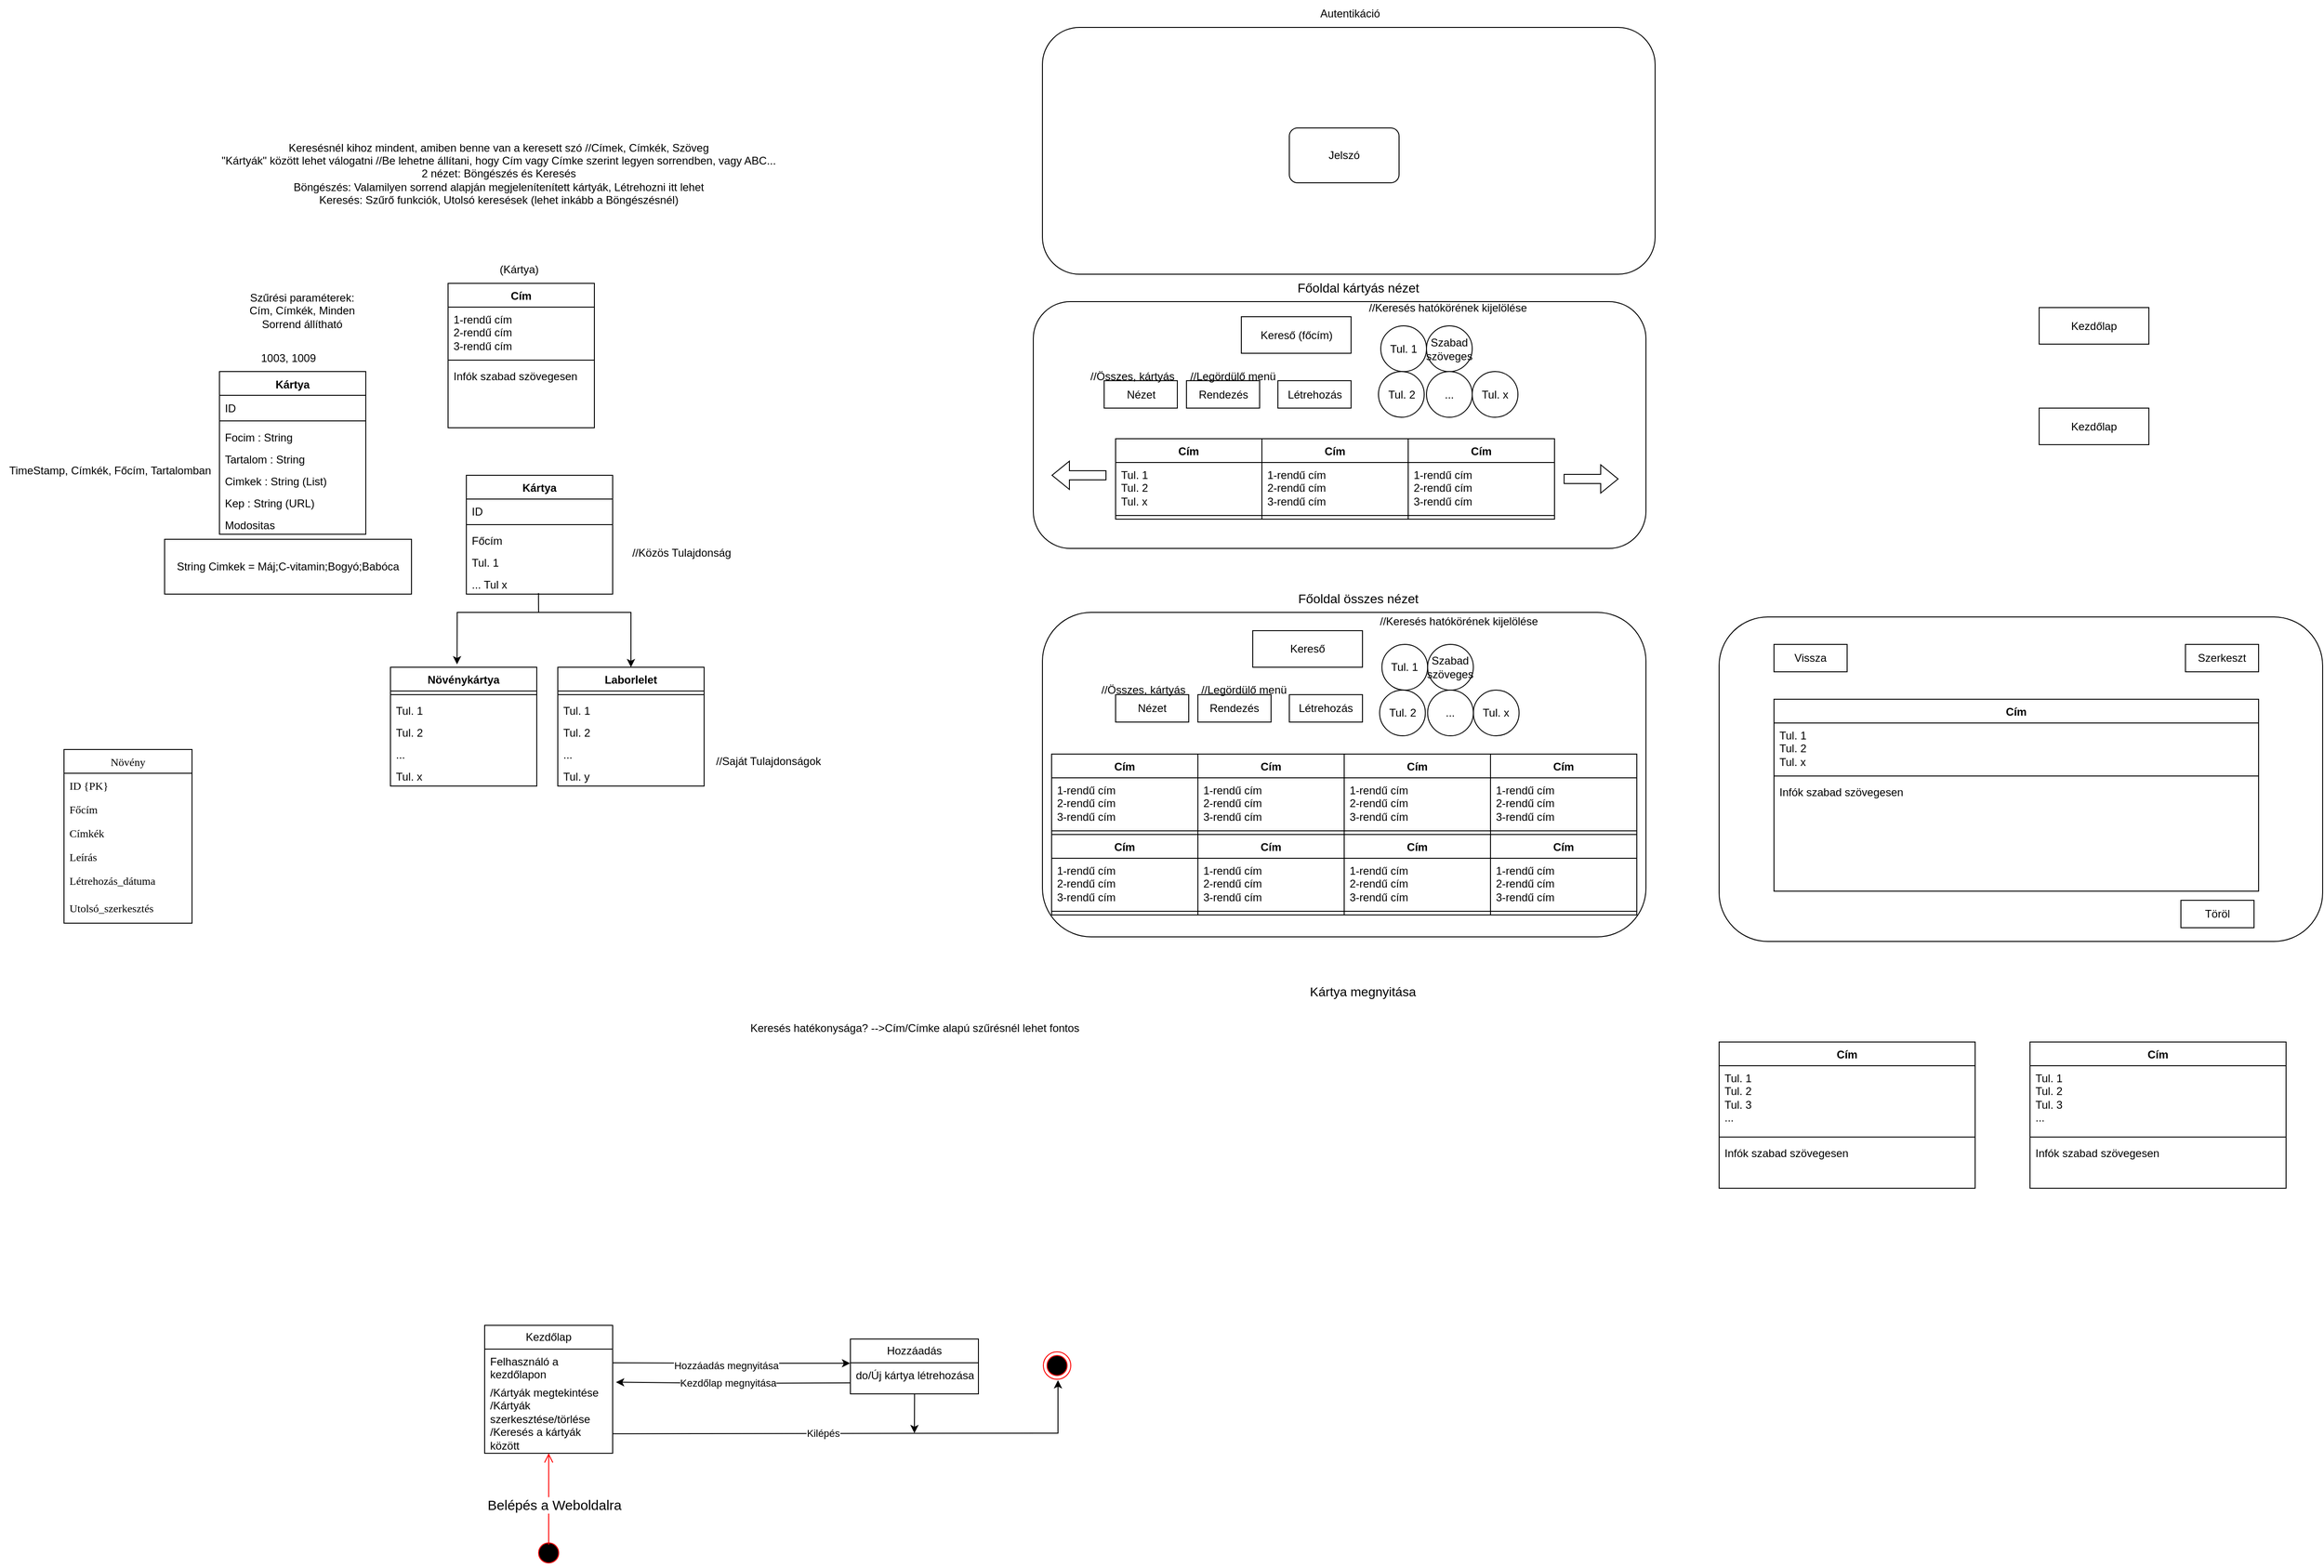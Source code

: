 <mxfile version="22.1.3" type="device" pages="2">
  <diagram name="1 oldal" id="gh-fw1ELlZMGLN60_VYH">
    <mxGraphModel dx="2117" dy="1711" grid="1" gridSize="10" guides="1" tooltips="1" connect="1" arrows="1" fold="1" page="1" pageScale="1" pageWidth="827" pageHeight="1169" math="0" shadow="0">
      <root>
        <mxCell id="0" />
        <mxCell id="1" parent="0" />
        <mxCell id="afg4JcKS-O3uQv0_6ypz-95" value="" style="rounded=1;whiteSpace=wrap;html=1;" parent="1" vertex="1">
          <mxGeometry x="950" y="-60" width="670" height="270" as="geometry" />
        </mxCell>
        <mxCell id="afg4JcKS-O3uQv0_6ypz-34" value="" style="rounded=1;whiteSpace=wrap;html=1;" parent="1" vertex="1">
          <mxGeometry x="940" y="240" width="670" height="270" as="geometry" />
        </mxCell>
        <mxCell id="DMwIpfRLfWx51i2b7eNS-2" value="Cím" style="swimlane;fontStyle=1;align=center;verticalAlign=top;childLayout=stackLayout;horizontal=1;startSize=26;horizontalStack=0;resizeParent=1;resizeParentMax=0;resizeLast=0;collapsible=1;marginBottom=0;whiteSpace=wrap;html=1;" parent="1" vertex="1">
          <mxGeometry x="300" y="220" width="160" height="158" as="geometry" />
        </mxCell>
        <mxCell id="DMwIpfRLfWx51i2b7eNS-3" value="1-rendű cím&lt;br&gt;2-rendű cím&lt;br&gt;3-rendű cím" style="text;strokeColor=none;fillColor=none;align=left;verticalAlign=top;spacingLeft=4;spacingRight=4;overflow=hidden;rotatable=0;points=[[0,0.5],[1,0.5]];portConstraint=eastwest;whiteSpace=wrap;html=1;" parent="DMwIpfRLfWx51i2b7eNS-2" vertex="1">
          <mxGeometry y="26" width="160" height="54" as="geometry" />
        </mxCell>
        <mxCell id="DMwIpfRLfWx51i2b7eNS-4" value="" style="line;strokeWidth=1;fillColor=none;align=left;verticalAlign=middle;spacingTop=-1;spacingLeft=3;spacingRight=3;rotatable=0;labelPosition=right;points=[];portConstraint=eastwest;strokeColor=inherit;" parent="DMwIpfRLfWx51i2b7eNS-2" vertex="1">
          <mxGeometry y="80" width="160" height="8" as="geometry" />
        </mxCell>
        <mxCell id="DMwIpfRLfWx51i2b7eNS-5" value="Infók szabad szövegesen" style="text;strokeColor=none;fillColor=none;align=left;verticalAlign=top;spacingLeft=4;spacingRight=4;overflow=hidden;rotatable=0;points=[[0,0.5],[1,0.5]];portConstraint=eastwest;whiteSpace=wrap;html=1;" parent="DMwIpfRLfWx51i2b7eNS-2" vertex="1">
          <mxGeometry y="88" width="160" height="70" as="geometry" />
        </mxCell>
        <mxCell id="DMwIpfRLfWx51i2b7eNS-6" value="Keresésnél kihoz mindent, amiben benne van a keresett szó //Címek, Címkék, Szöveg&lt;br&gt;&quot;Kártyák&quot; között lehet válogatni //Be lehetne állítani, hogy Cím vagy Címke szerint legyen sorrendben, vagy ABC...&lt;br&gt;2 nézet: Böngészés és Keresés&lt;br&gt;Böngészés: Valamilyen sorrend alapján megjelenítenített kártyák, Létrehozni itt lehet&lt;br&gt;Keresés: Szűrő funkciók, Utolsó keresések (lehet inkább a Böngészésnél)" style="text;html=1;align=center;verticalAlign=middle;resizable=0;points=[];autosize=1;strokeColor=none;fillColor=none;" parent="1" vertex="1">
          <mxGeometry x="40" y="55" width="630" height="90" as="geometry" />
        </mxCell>
        <mxCell id="DMwIpfRLfWx51i2b7eNS-8" value="Növénykártya" style="swimlane;fontStyle=1;align=center;verticalAlign=top;childLayout=stackLayout;horizontal=1;startSize=26;horizontalStack=0;resizeParent=1;resizeParentMax=0;resizeLast=0;collapsible=1;marginBottom=0;whiteSpace=wrap;html=1;" parent="1" vertex="1">
          <mxGeometry x="237" y="640" width="160" height="130" as="geometry" />
        </mxCell>
        <mxCell id="DMwIpfRLfWx51i2b7eNS-10" value="" style="line;strokeWidth=1;fillColor=none;align=left;verticalAlign=middle;spacingTop=-1;spacingLeft=3;spacingRight=3;rotatable=0;labelPosition=right;points=[];portConstraint=eastwest;strokeColor=inherit;" parent="DMwIpfRLfWx51i2b7eNS-8" vertex="1">
          <mxGeometry y="26" width="160" height="8" as="geometry" />
        </mxCell>
        <mxCell id="DMwIpfRLfWx51i2b7eNS-13" value="Tul. 1" style="text;strokeColor=none;fillColor=none;align=left;verticalAlign=top;spacingLeft=4;spacingRight=4;overflow=hidden;rotatable=0;points=[[0,0.5],[1,0.5]];portConstraint=eastwest;whiteSpace=wrap;html=1;" parent="DMwIpfRLfWx51i2b7eNS-8" vertex="1">
          <mxGeometry y="34" width="160" height="24" as="geometry" />
        </mxCell>
        <mxCell id="-GgXu58olFXfFAZ6Vi5N-1" value="Tul. 2" style="text;strokeColor=none;fillColor=none;align=left;verticalAlign=top;spacingLeft=4;spacingRight=4;overflow=hidden;rotatable=0;points=[[0,0.5],[1,0.5]];portConstraint=eastwest;whiteSpace=wrap;html=1;" parent="DMwIpfRLfWx51i2b7eNS-8" vertex="1">
          <mxGeometry y="58" width="160" height="24" as="geometry" />
        </mxCell>
        <mxCell id="-GgXu58olFXfFAZ6Vi5N-2" value="..." style="text;strokeColor=none;fillColor=none;align=left;verticalAlign=top;spacingLeft=4;spacingRight=4;overflow=hidden;rotatable=0;points=[[0,0.5],[1,0.5]];portConstraint=eastwest;whiteSpace=wrap;html=1;" parent="DMwIpfRLfWx51i2b7eNS-8" vertex="1">
          <mxGeometry y="82" width="160" height="24" as="geometry" />
        </mxCell>
        <mxCell id="DMwIpfRLfWx51i2b7eNS-11" value="Tul. x" style="text;strokeColor=none;fillColor=none;align=left;verticalAlign=top;spacingLeft=4;spacingRight=4;overflow=hidden;rotatable=0;points=[[0,0.5],[1,0.5]];portConstraint=eastwest;whiteSpace=wrap;html=1;" parent="DMwIpfRLfWx51i2b7eNS-8" vertex="1">
          <mxGeometry y="106" width="160" height="24" as="geometry" />
        </mxCell>
        <mxCell id="DMwIpfRLfWx51i2b7eNS-22" value="Kártya" style="swimlane;fontStyle=1;align=center;verticalAlign=top;childLayout=stackLayout;horizontal=1;startSize=26;horizontalStack=0;resizeParent=1;resizeParentMax=0;resizeLast=0;collapsible=1;marginBottom=0;whiteSpace=wrap;html=1;" parent="1" vertex="1">
          <mxGeometry x="320" y="430" width="160" height="130" as="geometry" />
        </mxCell>
        <mxCell id="DMwIpfRLfWx51i2b7eNS-23" value="ID" style="text;strokeColor=none;fillColor=none;align=left;verticalAlign=top;spacingLeft=4;spacingRight=4;overflow=hidden;rotatable=0;points=[[0,0.5],[1,0.5]];portConstraint=eastwest;whiteSpace=wrap;html=1;" parent="DMwIpfRLfWx51i2b7eNS-22" vertex="1">
          <mxGeometry y="26" width="160" height="24" as="geometry" />
        </mxCell>
        <mxCell id="DMwIpfRLfWx51i2b7eNS-24" value="" style="line;strokeWidth=1;fillColor=none;align=left;verticalAlign=middle;spacingTop=-1;spacingLeft=3;spacingRight=3;rotatable=0;labelPosition=right;points=[];portConstraint=eastwest;strokeColor=inherit;" parent="DMwIpfRLfWx51i2b7eNS-22" vertex="1">
          <mxGeometry y="50" width="160" height="8" as="geometry" />
        </mxCell>
        <mxCell id="j1HAoi0E30LKjnaaDWPR-32" value="Főcím" style="text;strokeColor=none;fillColor=none;align=left;verticalAlign=top;spacingLeft=4;spacingRight=4;overflow=hidden;rotatable=0;points=[[0,0.5],[1,0.5]];portConstraint=eastwest;whiteSpace=wrap;html=1;" parent="DMwIpfRLfWx51i2b7eNS-22" vertex="1">
          <mxGeometry y="58" width="160" height="24" as="geometry" />
        </mxCell>
        <mxCell id="DMwIpfRLfWx51i2b7eNS-25" value="Tul. 1" style="text;strokeColor=none;fillColor=none;align=left;verticalAlign=top;spacingLeft=4;spacingRight=4;overflow=hidden;rotatable=0;points=[[0,0.5],[1,0.5]];portConstraint=eastwest;whiteSpace=wrap;html=1;" parent="DMwIpfRLfWx51i2b7eNS-22" vertex="1">
          <mxGeometry y="82" width="160" height="24" as="geometry" />
        </mxCell>
        <mxCell id="DMwIpfRLfWx51i2b7eNS-26" value="... Tul x" style="text;strokeColor=none;fillColor=none;align=left;verticalAlign=top;spacingLeft=4;spacingRight=4;overflow=hidden;rotatable=0;points=[[0,0.5],[1,0.5]];portConstraint=eastwest;whiteSpace=wrap;html=1;" parent="DMwIpfRLfWx51i2b7eNS-22" vertex="1">
          <mxGeometry y="106" width="160" height="24" as="geometry" />
        </mxCell>
        <mxCell id="DMwIpfRLfWx51i2b7eNS-28" value="Keresés hatékonysága? --&amp;gt;Cím/Címke alapú szűrésnél lehet fontos" style="text;html=1;align=center;verticalAlign=middle;resizable=0;points=[];autosize=1;strokeColor=none;fillColor=none;" parent="1" vertex="1">
          <mxGeometry x="620" y="1020" width="380" height="30" as="geometry" />
        </mxCell>
        <mxCell id="ofAxlslboXFNQINm9dO5-1" value="(Kártya)&amp;nbsp;" style="text;html=1;align=center;verticalAlign=middle;resizable=0;points=[];autosize=1;strokeColor=none;fillColor=none;" parent="1" vertex="1">
          <mxGeometry x="344" y="190" width="70" height="30" as="geometry" />
        </mxCell>
        <mxCell id="ofAxlslboXFNQINm9dO5-2" value="1003, 1009" style="text;html=1;align=center;verticalAlign=middle;resizable=0;points=[];autosize=1;strokeColor=none;fillColor=none;" parent="1" vertex="1">
          <mxGeometry x="85" y="286.5" width="80" height="30" as="geometry" />
        </mxCell>
        <mxCell id="ofAxlslboXFNQINm9dO5-3" value="Szűrési paraméterek:&lt;br&gt;Cím, Címkék, Minden&lt;br&gt;Sorrend állítható" style="text;html=1;align=center;verticalAlign=middle;resizable=0;points=[];autosize=1;strokeColor=none;fillColor=none;" parent="1" vertex="1">
          <mxGeometry x="70" y="220" width="140" height="60" as="geometry" />
        </mxCell>
        <mxCell id="afg4JcKS-O3uQv0_6ypz-1" value="Cím" style="swimlane;fontStyle=1;align=center;verticalAlign=top;childLayout=stackLayout;horizontal=1;startSize=26;horizontalStack=0;resizeParent=1;resizeParentMax=0;resizeLast=0;collapsible=1;marginBottom=0;whiteSpace=wrap;html=1;" parent="1" vertex="1">
          <mxGeometry x="1030" y="390" width="160" height="88" as="geometry" />
        </mxCell>
        <mxCell id="afg4JcKS-O3uQv0_6ypz-2" value="Tul. 1&lt;br&gt;Tul. 2&lt;br&gt;Tul. x" style="text;strokeColor=none;fillColor=none;align=left;verticalAlign=top;spacingLeft=4;spacingRight=4;overflow=hidden;rotatable=0;points=[[0,0.5],[1,0.5]];portConstraint=eastwest;whiteSpace=wrap;html=1;" parent="afg4JcKS-O3uQv0_6ypz-1" vertex="1">
          <mxGeometry y="26" width="160" height="54" as="geometry" />
        </mxCell>
        <mxCell id="afg4JcKS-O3uQv0_6ypz-3" value="" style="line;strokeWidth=1;fillColor=none;align=left;verticalAlign=middle;spacingTop=-1;spacingLeft=3;spacingRight=3;rotatable=0;labelPosition=right;points=[];portConstraint=eastwest;strokeColor=inherit;" parent="afg4JcKS-O3uQv0_6ypz-1" vertex="1">
          <mxGeometry y="80" width="160" height="8" as="geometry" />
        </mxCell>
        <mxCell id="afg4JcKS-O3uQv0_6ypz-13" value="Cím" style="swimlane;fontStyle=1;align=center;verticalAlign=top;childLayout=stackLayout;horizontal=1;startSize=26;horizontalStack=0;resizeParent=1;resizeParentMax=0;resizeLast=0;collapsible=1;marginBottom=0;whiteSpace=wrap;html=1;" parent="1" vertex="1">
          <mxGeometry x="1190" y="390" width="160" height="88" as="geometry" />
        </mxCell>
        <mxCell id="afg4JcKS-O3uQv0_6ypz-14" value="1-rendű cím&lt;br&gt;2-rendű cím&lt;br&gt;3-rendű cím" style="text;strokeColor=none;fillColor=none;align=left;verticalAlign=top;spacingLeft=4;spacingRight=4;overflow=hidden;rotatable=0;points=[[0,0.5],[1,0.5]];portConstraint=eastwest;whiteSpace=wrap;html=1;" parent="afg4JcKS-O3uQv0_6ypz-13" vertex="1">
          <mxGeometry y="26" width="160" height="54" as="geometry" />
        </mxCell>
        <mxCell id="afg4JcKS-O3uQv0_6ypz-15" value="" style="line;strokeWidth=1;fillColor=none;align=left;verticalAlign=middle;spacingTop=-1;spacingLeft=3;spacingRight=3;rotatable=0;labelPosition=right;points=[];portConstraint=eastwest;strokeColor=inherit;" parent="afg4JcKS-O3uQv0_6ypz-13" vertex="1">
          <mxGeometry y="80" width="160" height="8" as="geometry" />
        </mxCell>
        <mxCell id="afg4JcKS-O3uQv0_6ypz-16" value="Cím" style="swimlane;fontStyle=1;align=center;verticalAlign=top;childLayout=stackLayout;horizontal=1;startSize=26;horizontalStack=0;resizeParent=1;resizeParentMax=0;resizeLast=0;collapsible=1;marginBottom=0;whiteSpace=wrap;html=1;" parent="1" vertex="1">
          <mxGeometry x="1350" y="390" width="160" height="88" as="geometry" />
        </mxCell>
        <mxCell id="afg4JcKS-O3uQv0_6ypz-17" value="1-rendű cím&lt;br&gt;2-rendű cím&lt;br&gt;3-rendű cím" style="text;strokeColor=none;fillColor=none;align=left;verticalAlign=top;spacingLeft=4;spacingRight=4;overflow=hidden;rotatable=0;points=[[0,0.5],[1,0.5]];portConstraint=eastwest;whiteSpace=wrap;html=1;" parent="afg4JcKS-O3uQv0_6ypz-16" vertex="1">
          <mxGeometry y="26" width="160" height="54" as="geometry" />
        </mxCell>
        <mxCell id="afg4JcKS-O3uQv0_6ypz-18" value="" style="line;strokeWidth=1;fillColor=none;align=left;verticalAlign=middle;spacingTop=-1;spacingLeft=3;spacingRight=3;rotatable=0;labelPosition=right;points=[];portConstraint=eastwest;strokeColor=inherit;" parent="afg4JcKS-O3uQv0_6ypz-16" vertex="1">
          <mxGeometry y="80" width="160" height="8" as="geometry" />
        </mxCell>
        <mxCell id="afg4JcKS-O3uQv0_6ypz-19" value="Nézet" style="rounded=0;whiteSpace=wrap;html=1;" parent="1" vertex="1">
          <mxGeometry x="1017.5" y="326.5" width="80" height="30" as="geometry" />
        </mxCell>
        <mxCell id="afg4JcKS-O3uQv0_6ypz-20" value="Kereső (főcím)" style="whiteSpace=wrap;html=1;" parent="1" vertex="1">
          <mxGeometry x="1167.5" y="256.5" width="120" height="40" as="geometry" />
        </mxCell>
        <mxCell id="afg4JcKS-O3uQv0_6ypz-23" value="Tul. 1" style="ellipse;whiteSpace=wrap;html=1;" parent="1" vertex="1">
          <mxGeometry x="1320" y="266.5" width="50" height="50" as="geometry" />
        </mxCell>
        <mxCell id="afg4JcKS-O3uQv0_6ypz-24" value="Tul. 2" style="ellipse;whiteSpace=wrap;html=1;" parent="1" vertex="1">
          <mxGeometry x="1317.5" y="316.5" width="50" height="50" as="geometry" />
        </mxCell>
        <mxCell id="afg4JcKS-O3uQv0_6ypz-25" value="Tul. x" style="ellipse;whiteSpace=wrap;html=1;" parent="1" vertex="1">
          <mxGeometry x="1420" y="316.5" width="50" height="50" as="geometry" />
        </mxCell>
        <mxCell id="afg4JcKS-O3uQv0_6ypz-26" value="Szabad szöveges" style="ellipse;whiteSpace=wrap;html=1;" parent="1" vertex="1">
          <mxGeometry x="1370" y="266.5" width="50" height="50" as="geometry" />
        </mxCell>
        <mxCell id="afg4JcKS-O3uQv0_6ypz-28" value="Rendezés" style="rounded=0;whiteSpace=wrap;html=1;" parent="1" vertex="1">
          <mxGeometry x="1107.5" y="326.5" width="80" height="30" as="geometry" />
        </mxCell>
        <mxCell id="afg4JcKS-O3uQv0_6ypz-29" value="//Legördülő menü" style="text;html=1;align=center;verticalAlign=middle;resizable=0;points=[];autosize=1;strokeColor=none;fillColor=none;" parent="1" vertex="1">
          <mxGeometry x="1097.5" y="306.5" width="120" height="30" as="geometry" />
        </mxCell>
        <mxCell id="afg4JcKS-O3uQv0_6ypz-30" value="//Összes, kártyás" style="text;html=1;align=center;verticalAlign=middle;resizable=0;points=[];autosize=1;strokeColor=none;fillColor=none;" parent="1" vertex="1">
          <mxGeometry x="987.5" y="306.5" width="120" height="30" as="geometry" />
        </mxCell>
        <mxCell id="afg4JcKS-O3uQv0_6ypz-31" value="//Keresés hatókörének kijelölése" style="text;html=1;align=center;verticalAlign=middle;resizable=0;points=[];autosize=1;strokeColor=none;fillColor=none;" parent="1" vertex="1">
          <mxGeometry x="1292.5" y="231.5" width="200" height="30" as="geometry" />
        </mxCell>
        <mxCell id="afg4JcKS-O3uQv0_6ypz-32" value="Létrehozás" style="rounded=0;whiteSpace=wrap;html=1;" parent="1" vertex="1">
          <mxGeometry x="1207.5" y="326.5" width="80" height="30" as="geometry" />
        </mxCell>
        <mxCell id="afg4JcKS-O3uQv0_6ypz-35" value="&lt;font style=&quot;font-size: 14px;&quot;&gt;Főoldal kártyás nézet&lt;/font&gt;" style="text;html=1;align=center;verticalAlign=middle;resizable=0;points=[];autosize=1;strokeColor=none;fillColor=none;" parent="1" vertex="1">
          <mxGeometry x="1215" y="210" width="160" height="30" as="geometry" />
        </mxCell>
        <mxCell id="afg4JcKS-O3uQv0_6ypz-54" value="" style="rounded=1;whiteSpace=wrap;html=1;" parent="1" vertex="1">
          <mxGeometry x="950" y="580" width="660" height="355" as="geometry" />
        </mxCell>
        <mxCell id="afg4JcKS-O3uQv0_6ypz-55" value="Cím" style="swimlane;fontStyle=1;align=center;verticalAlign=top;childLayout=stackLayout;horizontal=1;startSize=26;horizontalStack=0;resizeParent=1;resizeParentMax=0;resizeLast=0;collapsible=1;marginBottom=0;whiteSpace=wrap;html=1;" parent="1" vertex="1">
          <mxGeometry x="960" y="735" width="160" height="88" as="geometry" />
        </mxCell>
        <mxCell id="afg4JcKS-O3uQv0_6ypz-56" value="1-rendű cím&lt;br&gt;2-rendű cím&lt;br&gt;3-rendű cím" style="text;strokeColor=none;fillColor=none;align=left;verticalAlign=top;spacingLeft=4;spacingRight=4;overflow=hidden;rotatable=0;points=[[0,0.5],[1,0.5]];portConstraint=eastwest;whiteSpace=wrap;html=1;" parent="afg4JcKS-O3uQv0_6ypz-55" vertex="1">
          <mxGeometry y="26" width="160" height="54" as="geometry" />
        </mxCell>
        <mxCell id="afg4JcKS-O3uQv0_6ypz-57" value="" style="line;strokeWidth=1;fillColor=none;align=left;verticalAlign=middle;spacingTop=-1;spacingLeft=3;spacingRight=3;rotatable=0;labelPosition=right;points=[];portConstraint=eastwest;strokeColor=inherit;" parent="afg4JcKS-O3uQv0_6ypz-55" vertex="1">
          <mxGeometry y="80" width="160" height="8" as="geometry" />
        </mxCell>
        <mxCell id="afg4JcKS-O3uQv0_6ypz-58" value="Cím" style="swimlane;fontStyle=1;align=center;verticalAlign=top;childLayout=stackLayout;horizontal=1;startSize=26;horizontalStack=0;resizeParent=1;resizeParentMax=0;resizeLast=0;collapsible=1;marginBottom=0;whiteSpace=wrap;html=1;" parent="1" vertex="1">
          <mxGeometry x="1120" y="735" width="160" height="88" as="geometry" />
        </mxCell>
        <mxCell id="afg4JcKS-O3uQv0_6ypz-59" value="1-rendű cím&lt;br&gt;2-rendű cím&lt;br&gt;3-rendű cím" style="text;strokeColor=none;fillColor=none;align=left;verticalAlign=top;spacingLeft=4;spacingRight=4;overflow=hidden;rotatable=0;points=[[0,0.5],[1,0.5]];portConstraint=eastwest;whiteSpace=wrap;html=1;" parent="afg4JcKS-O3uQv0_6ypz-58" vertex="1">
          <mxGeometry y="26" width="160" height="54" as="geometry" />
        </mxCell>
        <mxCell id="afg4JcKS-O3uQv0_6ypz-60" value="" style="line;strokeWidth=1;fillColor=none;align=left;verticalAlign=middle;spacingTop=-1;spacingLeft=3;spacingRight=3;rotatable=0;labelPosition=right;points=[];portConstraint=eastwest;strokeColor=inherit;" parent="afg4JcKS-O3uQv0_6ypz-58" vertex="1">
          <mxGeometry y="80" width="160" height="8" as="geometry" />
        </mxCell>
        <mxCell id="afg4JcKS-O3uQv0_6ypz-61" value="Cím" style="swimlane;fontStyle=1;align=center;verticalAlign=top;childLayout=stackLayout;horizontal=1;startSize=26;horizontalStack=0;resizeParent=1;resizeParentMax=0;resizeLast=0;collapsible=1;marginBottom=0;whiteSpace=wrap;html=1;" parent="1" vertex="1">
          <mxGeometry x="1280" y="735" width="160" height="88" as="geometry" />
        </mxCell>
        <mxCell id="afg4JcKS-O3uQv0_6ypz-62" value="1-rendű cím&lt;br&gt;2-rendű cím&lt;br&gt;3-rendű cím" style="text;strokeColor=none;fillColor=none;align=left;verticalAlign=top;spacingLeft=4;spacingRight=4;overflow=hidden;rotatable=0;points=[[0,0.5],[1,0.5]];portConstraint=eastwest;whiteSpace=wrap;html=1;" parent="afg4JcKS-O3uQv0_6ypz-61" vertex="1">
          <mxGeometry y="26" width="160" height="54" as="geometry" />
        </mxCell>
        <mxCell id="afg4JcKS-O3uQv0_6ypz-63" value="" style="line;strokeWidth=1;fillColor=none;align=left;verticalAlign=middle;spacingTop=-1;spacingLeft=3;spacingRight=3;rotatable=0;labelPosition=right;points=[];portConstraint=eastwest;strokeColor=inherit;" parent="afg4JcKS-O3uQv0_6ypz-61" vertex="1">
          <mxGeometry y="80" width="160" height="8" as="geometry" />
        </mxCell>
        <mxCell id="afg4JcKS-O3uQv0_6ypz-64" value="Nézet" style="rounded=0;whiteSpace=wrap;html=1;" parent="1" vertex="1">
          <mxGeometry x="1030" y="670" width="80" height="30" as="geometry" />
        </mxCell>
        <mxCell id="afg4JcKS-O3uQv0_6ypz-65" value="Kereső" style="whiteSpace=wrap;html=1;" parent="1" vertex="1">
          <mxGeometry x="1180" y="600" width="120" height="40" as="geometry" />
        </mxCell>
        <mxCell id="afg4JcKS-O3uQv0_6ypz-71" value="Rendezés" style="rounded=0;whiteSpace=wrap;html=1;" parent="1" vertex="1">
          <mxGeometry x="1120" y="670" width="80" height="30" as="geometry" />
        </mxCell>
        <mxCell id="afg4JcKS-O3uQv0_6ypz-72" value="//Legördülő menü" style="text;html=1;align=center;verticalAlign=middle;resizable=0;points=[];autosize=1;strokeColor=none;fillColor=none;" parent="1" vertex="1">
          <mxGeometry x="1110" y="650" width="120" height="30" as="geometry" />
        </mxCell>
        <mxCell id="afg4JcKS-O3uQv0_6ypz-73" value="//Összes, kártyás" style="text;html=1;align=center;verticalAlign=middle;resizable=0;points=[];autosize=1;strokeColor=none;fillColor=none;" parent="1" vertex="1">
          <mxGeometry x="1000" y="650" width="120" height="30" as="geometry" />
        </mxCell>
        <mxCell id="afg4JcKS-O3uQv0_6ypz-74" value="//Keresés hatókörének kijelölése" style="text;html=1;align=center;verticalAlign=middle;resizable=0;points=[];autosize=1;strokeColor=none;fillColor=none;" parent="1" vertex="1">
          <mxGeometry x="1305" y="575" width="200" height="30" as="geometry" />
        </mxCell>
        <mxCell id="afg4JcKS-O3uQv0_6ypz-75" value="Létrehozás" style="rounded=0;whiteSpace=wrap;html=1;" parent="1" vertex="1">
          <mxGeometry x="1220" y="670" width="80" height="30" as="geometry" />
        </mxCell>
        <mxCell id="afg4JcKS-O3uQv0_6ypz-76" value="&lt;font style=&quot;font-size: 14px;&quot;&gt;Főoldal összes nézet&lt;/font&gt;" style="text;html=1;align=center;verticalAlign=middle;resizable=0;points=[];autosize=1;strokeColor=none;fillColor=none;" parent="1" vertex="1">
          <mxGeometry x="1215" y="550" width="160" height="30" as="geometry" />
        </mxCell>
        <mxCell id="afg4JcKS-O3uQv0_6ypz-77" value="Cím" style="swimlane;fontStyle=1;align=center;verticalAlign=top;childLayout=stackLayout;horizontal=1;startSize=26;horizontalStack=0;resizeParent=1;resizeParentMax=0;resizeLast=0;collapsible=1;marginBottom=0;whiteSpace=wrap;html=1;" parent="1" vertex="1">
          <mxGeometry x="960" y="823" width="160" height="88" as="geometry" />
        </mxCell>
        <mxCell id="afg4JcKS-O3uQv0_6ypz-78" value="1-rendű cím&lt;br&gt;2-rendű cím&lt;br&gt;3-rendű cím" style="text;strokeColor=none;fillColor=none;align=left;verticalAlign=top;spacingLeft=4;spacingRight=4;overflow=hidden;rotatable=0;points=[[0,0.5],[1,0.5]];portConstraint=eastwest;whiteSpace=wrap;html=1;" parent="afg4JcKS-O3uQv0_6ypz-77" vertex="1">
          <mxGeometry y="26" width="160" height="54" as="geometry" />
        </mxCell>
        <mxCell id="afg4JcKS-O3uQv0_6ypz-79" value="" style="line;strokeWidth=1;fillColor=none;align=left;verticalAlign=middle;spacingTop=-1;spacingLeft=3;spacingRight=3;rotatable=0;labelPosition=right;points=[];portConstraint=eastwest;strokeColor=inherit;" parent="afg4JcKS-O3uQv0_6ypz-77" vertex="1">
          <mxGeometry y="80" width="160" height="8" as="geometry" />
        </mxCell>
        <mxCell id="afg4JcKS-O3uQv0_6ypz-80" value="Cím" style="swimlane;fontStyle=1;align=center;verticalAlign=top;childLayout=stackLayout;horizontal=1;startSize=26;horizontalStack=0;resizeParent=1;resizeParentMax=0;resizeLast=0;collapsible=1;marginBottom=0;whiteSpace=wrap;html=1;" parent="1" vertex="1">
          <mxGeometry x="1120" y="823" width="160" height="88" as="geometry" />
        </mxCell>
        <mxCell id="afg4JcKS-O3uQv0_6ypz-81" value="1-rendű cím&lt;br&gt;2-rendű cím&lt;br&gt;3-rendű cím" style="text;strokeColor=none;fillColor=none;align=left;verticalAlign=top;spacingLeft=4;spacingRight=4;overflow=hidden;rotatable=0;points=[[0,0.5],[1,0.5]];portConstraint=eastwest;whiteSpace=wrap;html=1;" parent="afg4JcKS-O3uQv0_6ypz-80" vertex="1">
          <mxGeometry y="26" width="160" height="54" as="geometry" />
        </mxCell>
        <mxCell id="afg4JcKS-O3uQv0_6ypz-82" value="" style="line;strokeWidth=1;fillColor=none;align=left;verticalAlign=middle;spacingTop=-1;spacingLeft=3;spacingRight=3;rotatable=0;labelPosition=right;points=[];portConstraint=eastwest;strokeColor=inherit;" parent="afg4JcKS-O3uQv0_6ypz-80" vertex="1">
          <mxGeometry y="80" width="160" height="8" as="geometry" />
        </mxCell>
        <mxCell id="afg4JcKS-O3uQv0_6ypz-83" value="Cím" style="swimlane;fontStyle=1;align=center;verticalAlign=top;childLayout=stackLayout;horizontal=1;startSize=26;horizontalStack=0;resizeParent=1;resizeParentMax=0;resizeLast=0;collapsible=1;marginBottom=0;whiteSpace=wrap;html=1;" parent="1" vertex="1">
          <mxGeometry x="1280" y="823" width="160" height="88" as="geometry" />
        </mxCell>
        <mxCell id="afg4JcKS-O3uQv0_6ypz-84" value="1-rendű cím&lt;br&gt;2-rendű cím&lt;br&gt;3-rendű cím" style="text;strokeColor=none;fillColor=none;align=left;verticalAlign=top;spacingLeft=4;spacingRight=4;overflow=hidden;rotatable=0;points=[[0,0.5],[1,0.5]];portConstraint=eastwest;whiteSpace=wrap;html=1;" parent="afg4JcKS-O3uQv0_6ypz-83" vertex="1">
          <mxGeometry y="26" width="160" height="54" as="geometry" />
        </mxCell>
        <mxCell id="afg4JcKS-O3uQv0_6ypz-85" value="" style="line;strokeWidth=1;fillColor=none;align=left;verticalAlign=middle;spacingTop=-1;spacingLeft=3;spacingRight=3;rotatable=0;labelPosition=right;points=[];portConstraint=eastwest;strokeColor=inherit;" parent="afg4JcKS-O3uQv0_6ypz-83" vertex="1">
          <mxGeometry y="80" width="160" height="8" as="geometry" />
        </mxCell>
        <mxCell id="afg4JcKS-O3uQv0_6ypz-86" value="" style="shape=flexArrow;endArrow=classic;html=1;rounded=0;" parent="1" edge="1">
          <mxGeometry width="50" height="50" relative="1" as="geometry">
            <mxPoint x="1020" y="430" as="sourcePoint" />
            <mxPoint x="960" y="430" as="targetPoint" />
          </mxGeometry>
        </mxCell>
        <mxCell id="afg4JcKS-O3uQv0_6ypz-87" value="" style="shape=flexArrow;endArrow=classic;html=1;rounded=0;" parent="1" edge="1">
          <mxGeometry width="50" height="50" relative="1" as="geometry">
            <mxPoint x="1520" y="434" as="sourcePoint" />
            <mxPoint x="1580" y="434" as="targetPoint" />
          </mxGeometry>
        </mxCell>
        <mxCell id="afg4JcKS-O3uQv0_6ypz-88" value="Cím" style="swimlane;fontStyle=1;align=center;verticalAlign=top;childLayout=stackLayout;horizontal=1;startSize=26;horizontalStack=0;resizeParent=1;resizeParentMax=0;resizeLast=0;collapsible=1;marginBottom=0;whiteSpace=wrap;html=1;" parent="1" vertex="1">
          <mxGeometry x="1440" y="735" width="160" height="88" as="geometry" />
        </mxCell>
        <mxCell id="afg4JcKS-O3uQv0_6ypz-89" value="1-rendű cím&lt;br&gt;2-rendű cím&lt;br&gt;3-rendű cím" style="text;strokeColor=none;fillColor=none;align=left;verticalAlign=top;spacingLeft=4;spacingRight=4;overflow=hidden;rotatable=0;points=[[0,0.5],[1,0.5]];portConstraint=eastwest;whiteSpace=wrap;html=1;" parent="afg4JcKS-O3uQv0_6ypz-88" vertex="1">
          <mxGeometry y="26" width="160" height="54" as="geometry" />
        </mxCell>
        <mxCell id="afg4JcKS-O3uQv0_6ypz-90" value="" style="line;strokeWidth=1;fillColor=none;align=left;verticalAlign=middle;spacingTop=-1;spacingLeft=3;spacingRight=3;rotatable=0;labelPosition=right;points=[];portConstraint=eastwest;strokeColor=inherit;" parent="afg4JcKS-O3uQv0_6ypz-88" vertex="1">
          <mxGeometry y="80" width="160" height="8" as="geometry" />
        </mxCell>
        <mxCell id="afg4JcKS-O3uQv0_6ypz-91" value="Cím" style="swimlane;fontStyle=1;align=center;verticalAlign=top;childLayout=stackLayout;horizontal=1;startSize=26;horizontalStack=0;resizeParent=1;resizeParentMax=0;resizeLast=0;collapsible=1;marginBottom=0;whiteSpace=wrap;html=1;" parent="1" vertex="1">
          <mxGeometry x="1440" y="823" width="160" height="88" as="geometry" />
        </mxCell>
        <mxCell id="afg4JcKS-O3uQv0_6ypz-92" value="1-rendű cím&lt;br&gt;2-rendű cím&lt;br&gt;3-rendű cím" style="text;strokeColor=none;fillColor=none;align=left;verticalAlign=top;spacingLeft=4;spacingRight=4;overflow=hidden;rotatable=0;points=[[0,0.5],[1,0.5]];portConstraint=eastwest;whiteSpace=wrap;html=1;" parent="afg4JcKS-O3uQv0_6ypz-91" vertex="1">
          <mxGeometry y="26" width="160" height="54" as="geometry" />
        </mxCell>
        <mxCell id="afg4JcKS-O3uQv0_6ypz-93" value="" style="line;strokeWidth=1;fillColor=none;align=left;verticalAlign=middle;spacingTop=-1;spacingLeft=3;spacingRight=3;rotatable=0;labelPosition=right;points=[];portConstraint=eastwest;strokeColor=inherit;" parent="afg4JcKS-O3uQv0_6ypz-91" vertex="1">
          <mxGeometry y="80" width="160" height="8" as="geometry" />
        </mxCell>
        <mxCell id="afg4JcKS-O3uQv0_6ypz-94" value="Jelszó" style="rounded=1;whiteSpace=wrap;html=1;" parent="1" vertex="1">
          <mxGeometry x="1220" y="50" width="120" height="60" as="geometry" />
        </mxCell>
        <mxCell id="afg4JcKS-O3uQv0_6ypz-96" value="Autentikáció" style="text;html=1;align=center;verticalAlign=middle;resizable=0;points=[];autosize=1;strokeColor=none;fillColor=none;" parent="1" vertex="1">
          <mxGeometry x="1241" y="-90" width="90" height="30" as="geometry" />
        </mxCell>
        <mxCell id="afg4JcKS-O3uQv0_6ypz-97" value="" style="rounded=1;whiteSpace=wrap;html=1;" parent="1" vertex="1">
          <mxGeometry x="1690" y="585" width="660" height="355" as="geometry" />
        </mxCell>
        <mxCell id="afg4JcKS-O3uQv0_6ypz-119" value="&lt;font style=&quot;font-size: 14px;&quot;&gt;Kártya megnyitása&lt;/font&gt;" style="text;html=1;align=center;verticalAlign=middle;resizable=0;points=[];autosize=1;strokeColor=none;fillColor=none;" parent="1" vertex="1">
          <mxGeometry x="1230" y="980" width="140" height="30" as="geometry" />
        </mxCell>
        <mxCell id="afg4JcKS-O3uQv0_6ypz-135" value="Cím" style="swimlane;fontStyle=1;align=center;verticalAlign=top;childLayout=stackLayout;horizontal=1;startSize=26;horizontalStack=0;resizeParent=1;resizeParentMax=0;resizeLast=0;collapsible=1;marginBottom=0;whiteSpace=wrap;html=1;" parent="1" vertex="1">
          <mxGeometry x="1750" y="675" width="530" height="210" as="geometry" />
        </mxCell>
        <mxCell id="afg4JcKS-O3uQv0_6ypz-136" value="Tul. 1&lt;br style=&quot;border-color: var(--border-color);&quot;&gt;Tul. 2&lt;br style=&quot;border-color: var(--border-color);&quot;&gt;Tul. x" style="text;strokeColor=none;fillColor=none;align=left;verticalAlign=top;spacingLeft=4;spacingRight=4;overflow=hidden;rotatable=0;points=[[0,0.5],[1,0.5]];portConstraint=eastwest;whiteSpace=wrap;html=1;" parent="afg4JcKS-O3uQv0_6ypz-135" vertex="1">
          <mxGeometry y="26" width="530" height="54" as="geometry" />
        </mxCell>
        <mxCell id="afg4JcKS-O3uQv0_6ypz-137" value="" style="line;strokeWidth=1;fillColor=none;align=left;verticalAlign=middle;spacingTop=-1;spacingLeft=3;spacingRight=3;rotatable=0;labelPosition=right;points=[];portConstraint=eastwest;strokeColor=inherit;" parent="afg4JcKS-O3uQv0_6ypz-135" vertex="1">
          <mxGeometry y="80" width="530" height="8" as="geometry" />
        </mxCell>
        <mxCell id="afg4JcKS-O3uQv0_6ypz-138" value="Infók szabad szövegesen" style="text;strokeColor=none;fillColor=none;align=left;verticalAlign=top;spacingLeft=4;spacingRight=4;overflow=hidden;rotatable=0;points=[[0,0.5],[1,0.5]];portConstraint=eastwest;whiteSpace=wrap;html=1;" parent="afg4JcKS-O3uQv0_6ypz-135" vertex="1">
          <mxGeometry y="88" width="530" height="122" as="geometry" />
        </mxCell>
        <mxCell id="afg4JcKS-O3uQv0_6ypz-139" value="Vissza" style="rounded=0;whiteSpace=wrap;html=1;" parent="1" vertex="1">
          <mxGeometry x="1750" y="615" width="80" height="30" as="geometry" />
        </mxCell>
        <mxCell id="afg4JcKS-O3uQv0_6ypz-140" value="Szerkeszt" style="rounded=0;whiteSpace=wrap;html=1;" parent="1" vertex="1">
          <mxGeometry x="2200" y="615" width="80" height="30" as="geometry" />
        </mxCell>
        <mxCell id="vu-Q5U829z-oKH19Fpe--1" value="Kezdőlap" style="whiteSpace=wrap;html=1;" parent="1" vertex="1">
          <mxGeometry x="2040" y="246.5" width="120" height="40" as="geometry" />
        </mxCell>
        <mxCell id="vu-Q5U829z-oKH19Fpe--2" value="Kezdőlap" style="whiteSpace=wrap;html=1;" parent="1" vertex="1">
          <mxGeometry x="2040" y="356.5" width="120" height="40" as="geometry" />
        </mxCell>
        <mxCell id="j1HAoi0E30LKjnaaDWPR-1" value="Cím" style="swimlane;fontStyle=1;align=center;verticalAlign=top;childLayout=stackLayout;horizontal=1;startSize=26;horizontalStack=0;resizeParent=1;resizeParentMax=0;resizeLast=0;collapsible=1;marginBottom=0;whiteSpace=wrap;html=1;" parent="1" vertex="1">
          <mxGeometry x="1690" y="1050" width="280" height="160" as="geometry" />
        </mxCell>
        <mxCell id="j1HAoi0E30LKjnaaDWPR-2" value="Tul. 1&lt;br&gt;Tul. 2&lt;br&gt;Tul. 3&lt;br&gt;..." style="text;strokeColor=none;fillColor=none;align=left;verticalAlign=top;spacingLeft=4;spacingRight=4;overflow=hidden;rotatable=0;points=[[0,0.5],[1,0.5]];portConstraint=eastwest;whiteSpace=wrap;html=1;" parent="j1HAoi0E30LKjnaaDWPR-1" vertex="1">
          <mxGeometry y="26" width="280" height="74" as="geometry" />
        </mxCell>
        <mxCell id="j1HAoi0E30LKjnaaDWPR-3" value="" style="line;strokeWidth=1;fillColor=none;align=left;verticalAlign=middle;spacingTop=-1;spacingLeft=3;spacingRight=3;rotatable=0;labelPosition=right;points=[];portConstraint=eastwest;strokeColor=inherit;" parent="j1HAoi0E30LKjnaaDWPR-1" vertex="1">
          <mxGeometry y="100" width="280" height="8" as="geometry" />
        </mxCell>
        <mxCell id="j1HAoi0E30LKjnaaDWPR-4" value="Infók szabad szövegesen" style="text;strokeColor=none;fillColor=none;align=left;verticalAlign=top;spacingLeft=4;spacingRight=4;overflow=hidden;rotatable=0;points=[[0,0.5],[1,0.5]];portConstraint=eastwest;whiteSpace=wrap;html=1;" parent="j1HAoi0E30LKjnaaDWPR-1" vertex="1">
          <mxGeometry y="108" width="280" height="52" as="geometry" />
        </mxCell>
        <mxCell id="j1HAoi0E30LKjnaaDWPR-5" value="Cím" style="swimlane;fontStyle=1;align=center;verticalAlign=top;childLayout=stackLayout;horizontal=1;startSize=26;horizontalStack=0;resizeParent=1;resizeParentMax=0;resizeLast=0;collapsible=1;marginBottom=0;whiteSpace=wrap;html=1;" parent="1" vertex="1">
          <mxGeometry x="2030" y="1050" width="280" height="160" as="geometry" />
        </mxCell>
        <mxCell id="j1HAoi0E30LKjnaaDWPR-6" value="Tul. 1&lt;br&gt;Tul. 2&lt;br&gt;Tul. 3&lt;br&gt;..." style="text;strokeColor=none;fillColor=none;align=left;verticalAlign=top;spacingLeft=4;spacingRight=4;overflow=hidden;rotatable=0;points=[[0,0.5],[1,0.5]];portConstraint=eastwest;whiteSpace=wrap;html=1;" parent="j1HAoi0E30LKjnaaDWPR-5" vertex="1">
          <mxGeometry y="26" width="280" height="74" as="geometry" />
        </mxCell>
        <mxCell id="j1HAoi0E30LKjnaaDWPR-7" value="" style="line;strokeWidth=1;fillColor=none;align=left;verticalAlign=middle;spacingTop=-1;spacingLeft=3;spacingRight=3;rotatable=0;labelPosition=right;points=[];portConstraint=eastwest;strokeColor=inherit;" parent="j1HAoi0E30LKjnaaDWPR-5" vertex="1">
          <mxGeometry y="100" width="280" height="8" as="geometry" />
        </mxCell>
        <mxCell id="j1HAoi0E30LKjnaaDWPR-8" value="Infók szabad szövegesen" style="text;strokeColor=none;fillColor=none;align=left;verticalAlign=top;spacingLeft=4;spacingRight=4;overflow=hidden;rotatable=0;points=[[0,0.5],[1,0.5]];portConstraint=eastwest;whiteSpace=wrap;html=1;" parent="j1HAoi0E30LKjnaaDWPR-5" vertex="1">
          <mxGeometry y="108" width="280" height="52" as="geometry" />
        </mxCell>
        <mxCell id="j1HAoi0E30LKjnaaDWPR-9" value="..." style="ellipse;whiteSpace=wrap;html=1;" parent="1" vertex="1">
          <mxGeometry x="1370" y="316.5" width="50" height="50" as="geometry" />
        </mxCell>
        <mxCell id="j1HAoi0E30LKjnaaDWPR-10" value="Tul. 1" style="ellipse;whiteSpace=wrap;html=1;" parent="1" vertex="1">
          <mxGeometry x="1321.25" y="615" width="50" height="50" as="geometry" />
        </mxCell>
        <mxCell id="j1HAoi0E30LKjnaaDWPR-11" value="Tul. 2" style="ellipse;whiteSpace=wrap;html=1;" parent="1" vertex="1">
          <mxGeometry x="1318.75" y="665" width="50" height="50" as="geometry" />
        </mxCell>
        <mxCell id="j1HAoi0E30LKjnaaDWPR-12" value="Tul. x" style="ellipse;whiteSpace=wrap;html=1;" parent="1" vertex="1">
          <mxGeometry x="1421.25" y="665" width="50" height="50" as="geometry" />
        </mxCell>
        <mxCell id="j1HAoi0E30LKjnaaDWPR-13" value="Szabad szöveges" style="ellipse;whiteSpace=wrap;html=1;" parent="1" vertex="1">
          <mxGeometry x="1371.25" y="615" width="50" height="50" as="geometry" />
        </mxCell>
        <mxCell id="j1HAoi0E30LKjnaaDWPR-14" value="..." style="ellipse;whiteSpace=wrap;html=1;" parent="1" vertex="1">
          <mxGeometry x="1371.25" y="665" width="50" height="50" as="geometry" />
        </mxCell>
        <mxCell id="j1HAoi0E30LKjnaaDWPR-16" value="Töröl" style="rounded=0;whiteSpace=wrap;html=1;" parent="1" vertex="1">
          <mxGeometry x="2195" y="895" width="80" height="30" as="geometry" />
        </mxCell>
        <mxCell id="j1HAoi0E30LKjnaaDWPR-17" value="Laborlelet" style="swimlane;fontStyle=1;align=center;verticalAlign=top;childLayout=stackLayout;horizontal=1;startSize=26;horizontalStack=0;resizeParent=1;resizeParentMax=0;resizeLast=0;collapsible=1;marginBottom=0;whiteSpace=wrap;html=1;" parent="1" vertex="1">
          <mxGeometry x="420" y="640" width="160" height="130" as="geometry" />
        </mxCell>
        <mxCell id="j1HAoi0E30LKjnaaDWPR-19" value="" style="line;strokeWidth=1;fillColor=none;align=left;verticalAlign=middle;spacingTop=-1;spacingLeft=3;spacingRight=3;rotatable=0;labelPosition=right;points=[];portConstraint=eastwest;strokeColor=inherit;" parent="j1HAoi0E30LKjnaaDWPR-17" vertex="1">
          <mxGeometry y="26" width="160" height="8" as="geometry" />
        </mxCell>
        <mxCell id="j1HAoi0E30LKjnaaDWPR-21" value="Tul. 1" style="text;strokeColor=none;fillColor=none;align=left;verticalAlign=top;spacingLeft=4;spacingRight=4;overflow=hidden;rotatable=0;points=[[0,0.5],[1,0.5]];portConstraint=eastwest;whiteSpace=wrap;html=1;" parent="j1HAoi0E30LKjnaaDWPR-17" vertex="1">
          <mxGeometry y="34" width="160" height="24" as="geometry" />
        </mxCell>
        <mxCell id="j1HAoi0E30LKjnaaDWPR-22" value="Tul. 2" style="text;strokeColor=none;fillColor=none;align=left;verticalAlign=top;spacingLeft=4;spacingRight=4;overflow=hidden;rotatable=0;points=[[0,0.5],[1,0.5]];portConstraint=eastwest;whiteSpace=wrap;html=1;" parent="j1HAoi0E30LKjnaaDWPR-17" vertex="1">
          <mxGeometry y="58" width="160" height="24" as="geometry" />
        </mxCell>
        <mxCell id="j1HAoi0E30LKjnaaDWPR-23" value="..." style="text;strokeColor=none;fillColor=none;align=left;verticalAlign=top;spacingLeft=4;spacingRight=4;overflow=hidden;rotatable=0;points=[[0,0.5],[1,0.5]];portConstraint=eastwest;whiteSpace=wrap;html=1;" parent="j1HAoi0E30LKjnaaDWPR-17" vertex="1">
          <mxGeometry y="82" width="160" height="24" as="geometry" />
        </mxCell>
        <mxCell id="j1HAoi0E30LKjnaaDWPR-24" value="Tul. y" style="text;strokeColor=none;fillColor=none;align=left;verticalAlign=top;spacingLeft=4;spacingRight=4;overflow=hidden;rotatable=0;points=[[0,0.5],[1,0.5]];portConstraint=eastwest;whiteSpace=wrap;html=1;" parent="j1HAoi0E30LKjnaaDWPR-17" vertex="1">
          <mxGeometry y="106" width="160" height="24" as="geometry" />
        </mxCell>
        <mxCell id="j1HAoi0E30LKjnaaDWPR-28" value="" style="endArrow=none;html=1;rounded=0;entryX=0.493;entryY=0.955;entryDx=0;entryDy=0;entryPerimeter=0;" parent="1" target="DMwIpfRLfWx51i2b7eNS-26" edge="1">
          <mxGeometry width="50" height="50" relative="1" as="geometry">
            <mxPoint x="399" y="580" as="sourcePoint" />
            <mxPoint x="520" y="670" as="targetPoint" />
          </mxGeometry>
        </mxCell>
        <mxCell id="j1HAoi0E30LKjnaaDWPR-29" value="" style="endArrow=classic;html=1;rounded=0;entryX=0.5;entryY=0;entryDx=0;entryDy=0;" parent="1" target="j1HAoi0E30LKjnaaDWPR-17" edge="1">
          <mxGeometry width="50" height="50" relative="1" as="geometry">
            <mxPoint x="400" y="580" as="sourcePoint" />
            <mxPoint x="520" y="670" as="targetPoint" />
            <Array as="points">
              <mxPoint x="500" y="580" />
            </Array>
          </mxGeometry>
        </mxCell>
        <mxCell id="j1HAoi0E30LKjnaaDWPR-30" value="" style="endArrow=classic;html=1;rounded=0;entryX=0.455;entryY=-0.024;entryDx=0;entryDy=0;entryPerimeter=0;" parent="1" target="DMwIpfRLfWx51i2b7eNS-8" edge="1">
          <mxGeometry width="50" height="50" relative="1" as="geometry">
            <mxPoint x="400" y="580" as="sourcePoint" />
            <mxPoint x="510" y="650" as="targetPoint" />
            <Array as="points">
              <mxPoint x="310" y="580" />
            </Array>
          </mxGeometry>
        </mxCell>
        <mxCell id="j1HAoi0E30LKjnaaDWPR-31" value="//Közös Tulajdonság" style="text;html=1;align=center;verticalAlign=middle;resizable=0;points=[];autosize=1;strokeColor=none;fillColor=none;" parent="1" vertex="1">
          <mxGeometry x="490" y="500" width="130" height="30" as="geometry" />
        </mxCell>
        <mxCell id="j1HAoi0E30LKjnaaDWPR-33" value="//Saját Tulajdonságok" style="text;html=1;align=center;verticalAlign=middle;resizable=0;points=[];autosize=1;strokeColor=none;fillColor=none;" parent="1" vertex="1">
          <mxGeometry x="580" y="728" width="140" height="30" as="geometry" />
        </mxCell>
        <mxCell id="764_D7wQ1pBGoICXTtKz-1" value="Kártya" style="swimlane;fontStyle=1;align=center;verticalAlign=top;childLayout=stackLayout;horizontal=1;startSize=26;horizontalStack=0;resizeParent=1;resizeParentMax=0;resizeLast=0;collapsible=1;marginBottom=0;whiteSpace=wrap;html=1;" parent="1" vertex="1">
          <mxGeometry x="50" y="316.5" width="160" height="178" as="geometry" />
        </mxCell>
        <mxCell id="764_D7wQ1pBGoICXTtKz-2" value="ID" style="text;strokeColor=none;fillColor=none;align=left;verticalAlign=top;spacingLeft=4;spacingRight=4;overflow=hidden;rotatable=0;points=[[0,0.5],[1,0.5]];portConstraint=eastwest;whiteSpace=wrap;html=1;" parent="764_D7wQ1pBGoICXTtKz-1" vertex="1">
          <mxGeometry y="26" width="160" height="24" as="geometry" />
        </mxCell>
        <mxCell id="764_D7wQ1pBGoICXTtKz-3" value="" style="line;strokeWidth=1;fillColor=none;align=left;verticalAlign=middle;spacingTop=-1;spacingLeft=3;spacingRight=3;rotatable=0;labelPosition=right;points=[];portConstraint=eastwest;strokeColor=inherit;" parent="764_D7wQ1pBGoICXTtKz-1" vertex="1">
          <mxGeometry y="50" width="160" height="8" as="geometry" />
        </mxCell>
        <mxCell id="764_D7wQ1pBGoICXTtKz-4" value="Focim : String&lt;br&gt;" style="text;strokeColor=none;fillColor=none;align=left;verticalAlign=top;spacingLeft=4;spacingRight=4;overflow=hidden;rotatable=0;points=[[0,0.5],[1,0.5]];portConstraint=eastwest;whiteSpace=wrap;html=1;" parent="764_D7wQ1pBGoICXTtKz-1" vertex="1">
          <mxGeometry y="58" width="160" height="24" as="geometry" />
        </mxCell>
        <mxCell id="764_D7wQ1pBGoICXTtKz-5" value="Tartalom : String" style="text;strokeColor=none;fillColor=none;align=left;verticalAlign=top;spacingLeft=4;spacingRight=4;overflow=hidden;rotatable=0;points=[[0,0.5],[1,0.5]];portConstraint=eastwest;whiteSpace=wrap;html=1;" parent="764_D7wQ1pBGoICXTtKz-1" vertex="1">
          <mxGeometry y="82" width="160" height="24" as="geometry" />
        </mxCell>
        <mxCell id="764_D7wQ1pBGoICXTtKz-6" value="Cimkek : String (List)" style="text;strokeColor=none;fillColor=none;align=left;verticalAlign=top;spacingLeft=4;spacingRight=4;overflow=hidden;rotatable=0;points=[[0,0.5],[1,0.5]];portConstraint=eastwest;whiteSpace=wrap;html=1;" parent="764_D7wQ1pBGoICXTtKz-1" vertex="1">
          <mxGeometry y="106" width="160" height="24" as="geometry" />
        </mxCell>
        <mxCell id="unOwdIuPufvTqPR3D5qV-1" value="Kep : String (URL)" style="text;strokeColor=none;fillColor=none;align=left;verticalAlign=top;spacingLeft=4;spacingRight=4;overflow=hidden;rotatable=0;points=[[0,0.5],[1,0.5]];portConstraint=eastwest;whiteSpace=wrap;html=1;" parent="764_D7wQ1pBGoICXTtKz-1" vertex="1">
          <mxGeometry y="130" width="160" height="24" as="geometry" />
        </mxCell>
        <mxCell id="unOwdIuPufvTqPR3D5qV-3" value="Modositas" style="text;strokeColor=none;fillColor=none;align=left;verticalAlign=top;spacingLeft=4;spacingRight=4;overflow=hidden;rotatable=0;points=[[0,0.5],[1,0.5]];portConstraint=eastwest;whiteSpace=wrap;html=1;" parent="764_D7wQ1pBGoICXTtKz-1" vertex="1">
          <mxGeometry y="154" width="160" height="24" as="geometry" />
        </mxCell>
        <mxCell id="764_D7wQ1pBGoICXTtKz-7" value="TimeStamp, Címkék, Főcím, Tartalomban" style="text;html=1;align=center;verticalAlign=middle;resizable=0;points=[];autosize=1;strokeColor=none;fillColor=none;" parent="1" vertex="1">
          <mxGeometry x="-190" y="410" width="240" height="30" as="geometry" />
        </mxCell>
        <mxCell id="unOwdIuPufvTqPR3D5qV-2" value="String Cimkek = Máj;C-vitamin;Bogyó;Babóca" style="whiteSpace=wrap;html=1;" parent="1" vertex="1">
          <mxGeometry x="-10" y="500" width="270" height="60" as="geometry" />
        </mxCell>
        <mxCell id="ATyrAp5VNWsmJfmUjatW-1" value="Kezdőlap" style="swimlane;fontStyle=0;childLayout=stackLayout;horizontal=1;startSize=26;fillColor=none;horizontalStack=0;resizeParent=1;resizeParentMax=0;resizeLast=0;collapsible=1;marginBottom=0;whiteSpace=wrap;html=1;" parent="1" vertex="1">
          <mxGeometry x="340" y="1360" width="140" height="140" as="geometry" />
        </mxCell>
        <mxCell id="ATyrAp5VNWsmJfmUjatW-2" value="Felhasználó a kezdőlapon" style="text;strokeColor=none;fillColor=none;align=left;verticalAlign=top;spacingLeft=4;spacingRight=4;overflow=hidden;rotatable=0;points=[[0,0.5],[1,0.5]];portConstraint=eastwest;whiteSpace=wrap;html=1;" parent="ATyrAp5VNWsmJfmUjatW-1" vertex="1">
          <mxGeometry y="26" width="140" height="34" as="geometry" />
        </mxCell>
        <mxCell id="ATyrAp5VNWsmJfmUjatW-4" value="/Kártyák megtekintése&lt;br&gt;/Kártyák szerkesztése/törlése&lt;br&gt;/Keresés a kártyák között&lt;br&gt;" style="text;strokeColor=none;fillColor=none;align=left;verticalAlign=top;spacingLeft=4;spacingRight=4;overflow=hidden;rotatable=0;points=[[0,0.5],[1,0.5]];portConstraint=eastwest;whiteSpace=wrap;html=1;" parent="ATyrAp5VNWsmJfmUjatW-1" vertex="1">
          <mxGeometry y="60" width="140" height="80" as="geometry" />
        </mxCell>
        <mxCell id="ATyrAp5VNWsmJfmUjatW-5" value="" style="ellipse;html=1;shape=startState;fillColor=#000000;strokeColor=#ff0000;" parent="1" vertex="1">
          <mxGeometry x="395" y="1594" width="30" height="30" as="geometry" />
        </mxCell>
        <mxCell id="ATyrAp5VNWsmJfmUjatW-6" value="" style="edgeStyle=orthogonalEdgeStyle;html=1;verticalAlign=bottom;endArrow=open;endSize=8;strokeColor=#ff0000;rounded=0;entryX=0.429;entryY=1;entryDx=0;entryDy=0;entryPerimeter=0;" parent="1" edge="1">
          <mxGeometry relative="1" as="geometry">
            <mxPoint x="410.06" y="1500" as="targetPoint" />
            <mxPoint x="410" y="1600" as="sourcePoint" />
            <Array as="points">
              <mxPoint x="410" y="1593" />
            </Array>
          </mxGeometry>
        </mxCell>
        <mxCell id="ATyrAp5VNWsmJfmUjatW-7" value="Belépés a Weboldalra" style="edgeLabel;html=1;align=center;verticalAlign=middle;resizable=0;points=[];fontSize=15;" parent="ATyrAp5VNWsmJfmUjatW-6" vertex="1" connectable="0">
          <mxGeometry x="-0.35" y="3" relative="1" as="geometry">
            <mxPoint x="9" y="-12" as="offset" />
          </mxGeometry>
        </mxCell>
        <mxCell id="ATyrAp5VNWsmJfmUjatW-8" value="Hozzáadás" style="swimlane;fontStyle=0;childLayout=stackLayout;horizontal=1;startSize=26;fillColor=none;horizontalStack=0;resizeParent=1;resizeParentMax=0;resizeLast=0;collapsible=1;marginBottom=0;whiteSpace=wrap;html=1;" parent="1" vertex="1">
          <mxGeometry x="740" y="1375" width="140" height="60" as="geometry" />
        </mxCell>
        <mxCell id="ATyrAp5VNWsmJfmUjatW-9" value="do/Új kártya létrehozása" style="text;strokeColor=none;fillColor=none;align=left;verticalAlign=top;spacingLeft=4;spacingRight=4;overflow=hidden;rotatable=0;points=[[0,0.5],[1,0.5]];portConstraint=eastwest;whiteSpace=wrap;html=1;" parent="ATyrAp5VNWsmJfmUjatW-8" vertex="1">
          <mxGeometry y="26" width="140" height="34" as="geometry" />
        </mxCell>
        <mxCell id="ATyrAp5VNWsmJfmUjatW-11" style="edgeStyle=orthogonalEdgeStyle;rounded=0;orthogonalLoop=1;jettySize=auto;html=1;exitX=1;exitY=0.5;exitDx=0;exitDy=0;entryX=-0.002;entryY=0.075;entryDx=0;entryDy=0;entryPerimeter=0;" parent="1" edge="1">
          <mxGeometry relative="1" as="geometry">
            <mxPoint x="480" y="1401" as="sourcePoint" />
            <mxPoint x="739.72" y="1401.55" as="targetPoint" />
          </mxGeometry>
        </mxCell>
        <mxCell id="ATyrAp5VNWsmJfmUjatW-28" value="Hozzáadás megnyitása" style="edgeLabel;html=1;align=center;verticalAlign=middle;resizable=0;points=[];" parent="ATyrAp5VNWsmJfmUjatW-11" vertex="1" connectable="0">
          <mxGeometry x="-0.053" y="-2" relative="1" as="geometry">
            <mxPoint as="offset" />
          </mxGeometry>
        </mxCell>
        <mxCell id="ATyrAp5VNWsmJfmUjatW-13" style="edgeStyle=orthogonalEdgeStyle;rounded=0;orthogonalLoop=1;jettySize=auto;html=1;exitX=0;exitY=0.5;exitDx=0;exitDy=0;entryX=1.026;entryY=0.919;entryDx=0;entryDy=0;entryPerimeter=0;" parent="1" edge="1">
          <mxGeometry relative="1" as="geometry">
            <mxPoint x="740" y="1423" as="sourcePoint" />
            <mxPoint x="483.64" y="1422.246" as="targetPoint" />
          </mxGeometry>
        </mxCell>
        <mxCell id="ATyrAp5VNWsmJfmUjatW-26" value="Kezdőlap megnyitása" style="edgeLabel;html=1;align=center;verticalAlign=middle;resizable=0;points=[];" parent="ATyrAp5VNWsmJfmUjatW-13" vertex="1" connectable="0">
          <mxGeometry x="0.149" relative="1" as="geometry">
            <mxPoint x="12" as="offset" />
          </mxGeometry>
        </mxCell>
        <mxCell id="ATyrAp5VNWsmJfmUjatW-19" value="" style="ellipse;html=1;shape=endState;fillColor=#000000;strokeColor=#ff0000;" parent="1" vertex="1">
          <mxGeometry x="951" y="1389" width="30" height="30" as="geometry" />
        </mxCell>
        <mxCell id="ATyrAp5VNWsmJfmUjatW-20" style="edgeStyle=orthogonalEdgeStyle;rounded=0;orthogonalLoop=1;jettySize=auto;html=1;exitX=0.999;exitY=0.883;exitDx=0;exitDy=0;exitPerimeter=0;" parent="1" edge="1">
          <mxGeometry relative="1" as="geometry">
            <mxPoint x="967" y="1420" as="targetPoint" />
            <mxPoint x="480.0" y="1478.64" as="sourcePoint" />
            <Array as="points">
              <mxPoint x="500.14" y="1479" />
              <mxPoint x="690.14" y="1478" />
              <mxPoint x="967.14" y="1478" />
            </Array>
          </mxGeometry>
        </mxCell>
        <mxCell id="ATyrAp5VNWsmJfmUjatW-21" value="Kilépés" style="edgeLabel;html=1;align=center;verticalAlign=middle;resizable=0;points=[];" parent="ATyrAp5VNWsmJfmUjatW-20" vertex="1" connectable="0">
          <mxGeometry x="0.27" relative="1" as="geometry">
            <mxPoint x="-116" as="offset" />
          </mxGeometry>
        </mxCell>
        <mxCell id="ATyrAp5VNWsmJfmUjatW-25" value="" style="endArrow=classic;html=1;rounded=0;exitX=0.501;exitY=1.007;exitDx=0;exitDy=0;exitPerimeter=0;" parent="1" source="ATyrAp5VNWsmJfmUjatW-9" edge="1">
          <mxGeometry width="50" height="50" relative="1" as="geometry">
            <mxPoint x="807" y="1440" as="sourcePoint" />
            <mxPoint x="810" y="1478" as="targetPoint" />
          </mxGeometry>
        </mxCell>
        <mxCell id="SqewCAEQb5n8Trp0oLUi-1" value="Növény" style="swimlane;fontStyle=0;childLayout=stackLayout;horizontal=1;startSize=26;fillColor=none;horizontalStack=0;resizeParent=1;resizeParentMax=0;resizeLast=0;collapsible=1;marginBottom=0;fontFamily=Times New Roman;" vertex="1" parent="1">
          <mxGeometry x="-120" y="730" width="140" height="190" as="geometry" />
        </mxCell>
        <mxCell id="SqewCAEQb5n8Trp0oLUi-2" value="ID {PK}" style="text;strokeColor=none;fillColor=none;align=left;verticalAlign=top;spacingLeft=4;spacingRight=4;overflow=hidden;rotatable=0;points=[[0,0.5],[1,0.5]];portConstraint=eastwest;fontFamily=Times New Roman;" vertex="1" parent="SqewCAEQb5n8Trp0oLUi-1">
          <mxGeometry y="26" width="140" height="26" as="geometry" />
        </mxCell>
        <mxCell id="SqewCAEQb5n8Trp0oLUi-5" value="Főcím" style="text;strokeColor=none;fillColor=none;align=left;verticalAlign=top;spacingLeft=4;spacingRight=4;overflow=hidden;rotatable=0;points=[[0,0.5],[1,0.5]];portConstraint=eastwest;fontFamily=Times New Roman;" vertex="1" parent="SqewCAEQb5n8Trp0oLUi-1">
          <mxGeometry y="52" width="140" height="26" as="geometry" />
        </mxCell>
        <mxCell id="SqewCAEQb5n8Trp0oLUi-3" value="Címkék" style="text;strokeColor=none;fillColor=none;align=left;verticalAlign=top;spacingLeft=4;spacingRight=4;overflow=hidden;rotatable=0;points=[[0,0.5],[1,0.5]];portConstraint=eastwest;fontFamily=Times New Roman;" vertex="1" parent="SqewCAEQb5n8Trp0oLUi-1">
          <mxGeometry y="78" width="140" height="26" as="geometry" />
        </mxCell>
        <mxCell id="SqewCAEQb5n8Trp0oLUi-4" value="Leírás" style="text;strokeColor=none;fillColor=none;align=left;verticalAlign=top;spacingLeft=4;spacingRight=4;overflow=hidden;rotatable=0;points=[[0,0.5],[1,0.5]];portConstraint=eastwest;fontFamily=Times New Roman;" vertex="1" parent="SqewCAEQb5n8Trp0oLUi-1">
          <mxGeometry y="104" width="140" height="26" as="geometry" />
        </mxCell>
        <mxCell id="SqewCAEQb5n8Trp0oLUi-6" value="Létrehozás_dátuma" style="text;strokeColor=none;fillColor=none;align=left;verticalAlign=top;spacingLeft=4;spacingRight=4;overflow=hidden;rotatable=0;points=[[0,0.5],[1,0.5]];portConstraint=eastwest;fontFamily=Times New Roman;" vertex="1" parent="SqewCAEQb5n8Trp0oLUi-1">
          <mxGeometry y="130" width="140" height="30" as="geometry" />
        </mxCell>
        <mxCell id="SqewCAEQb5n8Trp0oLUi-7" value="Utolsó_szerkesztés" style="text;strokeColor=none;fillColor=none;align=left;verticalAlign=top;spacingLeft=4;spacingRight=4;overflow=hidden;rotatable=0;points=[[0,0.5],[1,0.5]];portConstraint=eastwest;fontFamily=Times New Roman;" vertex="1" parent="SqewCAEQb5n8Trp0oLUi-1">
          <mxGeometry y="160" width="140" height="30" as="geometry" />
        </mxCell>
      </root>
    </mxGraphModel>
  </diagram>
  <diagram id="UvBk8sUDWrHElIAAdHD2" name="2 oldal">
    <mxGraphModel dx="1290" dy="542" grid="1" gridSize="10" guides="1" tooltips="1" connect="1" arrows="1" fold="1" page="1" pageScale="1" pageWidth="827" pageHeight="1169" math="0" shadow="0">
      <root>
        <mxCell id="0" />
        <mxCell id="1" parent="0" />
        <mxCell id="B98I5-vyFn1MANdXs4s_-1" value="Növény" style="swimlane;fontStyle=0;childLayout=stackLayout;horizontal=1;startSize=26;fillColor=none;horizontalStack=0;resizeParent=1;resizeParentMax=0;resizeLast=0;collapsible=1;marginBottom=0;fontFamily=Times New Roman;" vertex="1" parent="1">
          <mxGeometry x="344" y="530" width="140" height="190" as="geometry" />
        </mxCell>
        <mxCell id="B98I5-vyFn1MANdXs4s_-2" value="ID {PK}" style="text;strokeColor=none;fillColor=none;align=left;verticalAlign=top;spacingLeft=4;spacingRight=4;overflow=hidden;rotatable=0;points=[[0,0.5],[1,0.5]];portConstraint=eastwest;fontFamily=Times New Roman;" vertex="1" parent="B98I5-vyFn1MANdXs4s_-1">
          <mxGeometry y="26" width="140" height="26" as="geometry" />
        </mxCell>
        <mxCell id="B98I5-vyFn1MANdXs4s_-3" value="Főcím" style="text;strokeColor=none;fillColor=none;align=left;verticalAlign=top;spacingLeft=4;spacingRight=4;overflow=hidden;rotatable=0;points=[[0,0.5],[1,0.5]];portConstraint=eastwest;fontFamily=Times New Roman;" vertex="1" parent="B98I5-vyFn1MANdXs4s_-1">
          <mxGeometry y="52" width="140" height="26" as="geometry" />
        </mxCell>
        <mxCell id="B98I5-vyFn1MANdXs4s_-4" value="Címkék" style="text;strokeColor=none;fillColor=none;align=left;verticalAlign=top;spacingLeft=4;spacingRight=4;overflow=hidden;rotatable=0;points=[[0,0.5],[1,0.5]];portConstraint=eastwest;fontFamily=Times New Roman;" vertex="1" parent="B98I5-vyFn1MANdXs4s_-1">
          <mxGeometry y="78" width="140" height="26" as="geometry" />
        </mxCell>
        <mxCell id="B98I5-vyFn1MANdXs4s_-5" value="Leírás" style="text;strokeColor=none;fillColor=none;align=left;verticalAlign=top;spacingLeft=4;spacingRight=4;overflow=hidden;rotatable=0;points=[[0,0.5],[1,0.5]];portConstraint=eastwest;fontFamily=Times New Roman;" vertex="1" parent="B98I5-vyFn1MANdXs4s_-1">
          <mxGeometry y="104" width="140" height="26" as="geometry" />
        </mxCell>
        <mxCell id="B98I5-vyFn1MANdXs4s_-6" value="Létrehozás_dátuma" style="text;strokeColor=none;fillColor=none;align=left;verticalAlign=top;spacingLeft=4;spacingRight=4;overflow=hidden;rotatable=0;points=[[0,0.5],[1,0.5]];portConstraint=eastwest;fontFamily=Times New Roman;" vertex="1" parent="B98I5-vyFn1MANdXs4s_-1">
          <mxGeometry y="130" width="140" height="30" as="geometry" />
        </mxCell>
        <mxCell id="B98I5-vyFn1MANdXs4s_-7" value="Utolsó_szerkesztés" style="text;strokeColor=none;fillColor=none;align=left;verticalAlign=top;spacingLeft=4;spacingRight=4;overflow=hidden;rotatable=0;points=[[0,0.5],[1,0.5]];portConstraint=eastwest;fontFamily=Times New Roman;" vertex="1" parent="B98I5-vyFn1MANdXs4s_-1">
          <mxGeometry y="160" width="140" height="30" as="geometry" />
        </mxCell>
      </root>
    </mxGraphModel>
  </diagram>
</mxfile>
